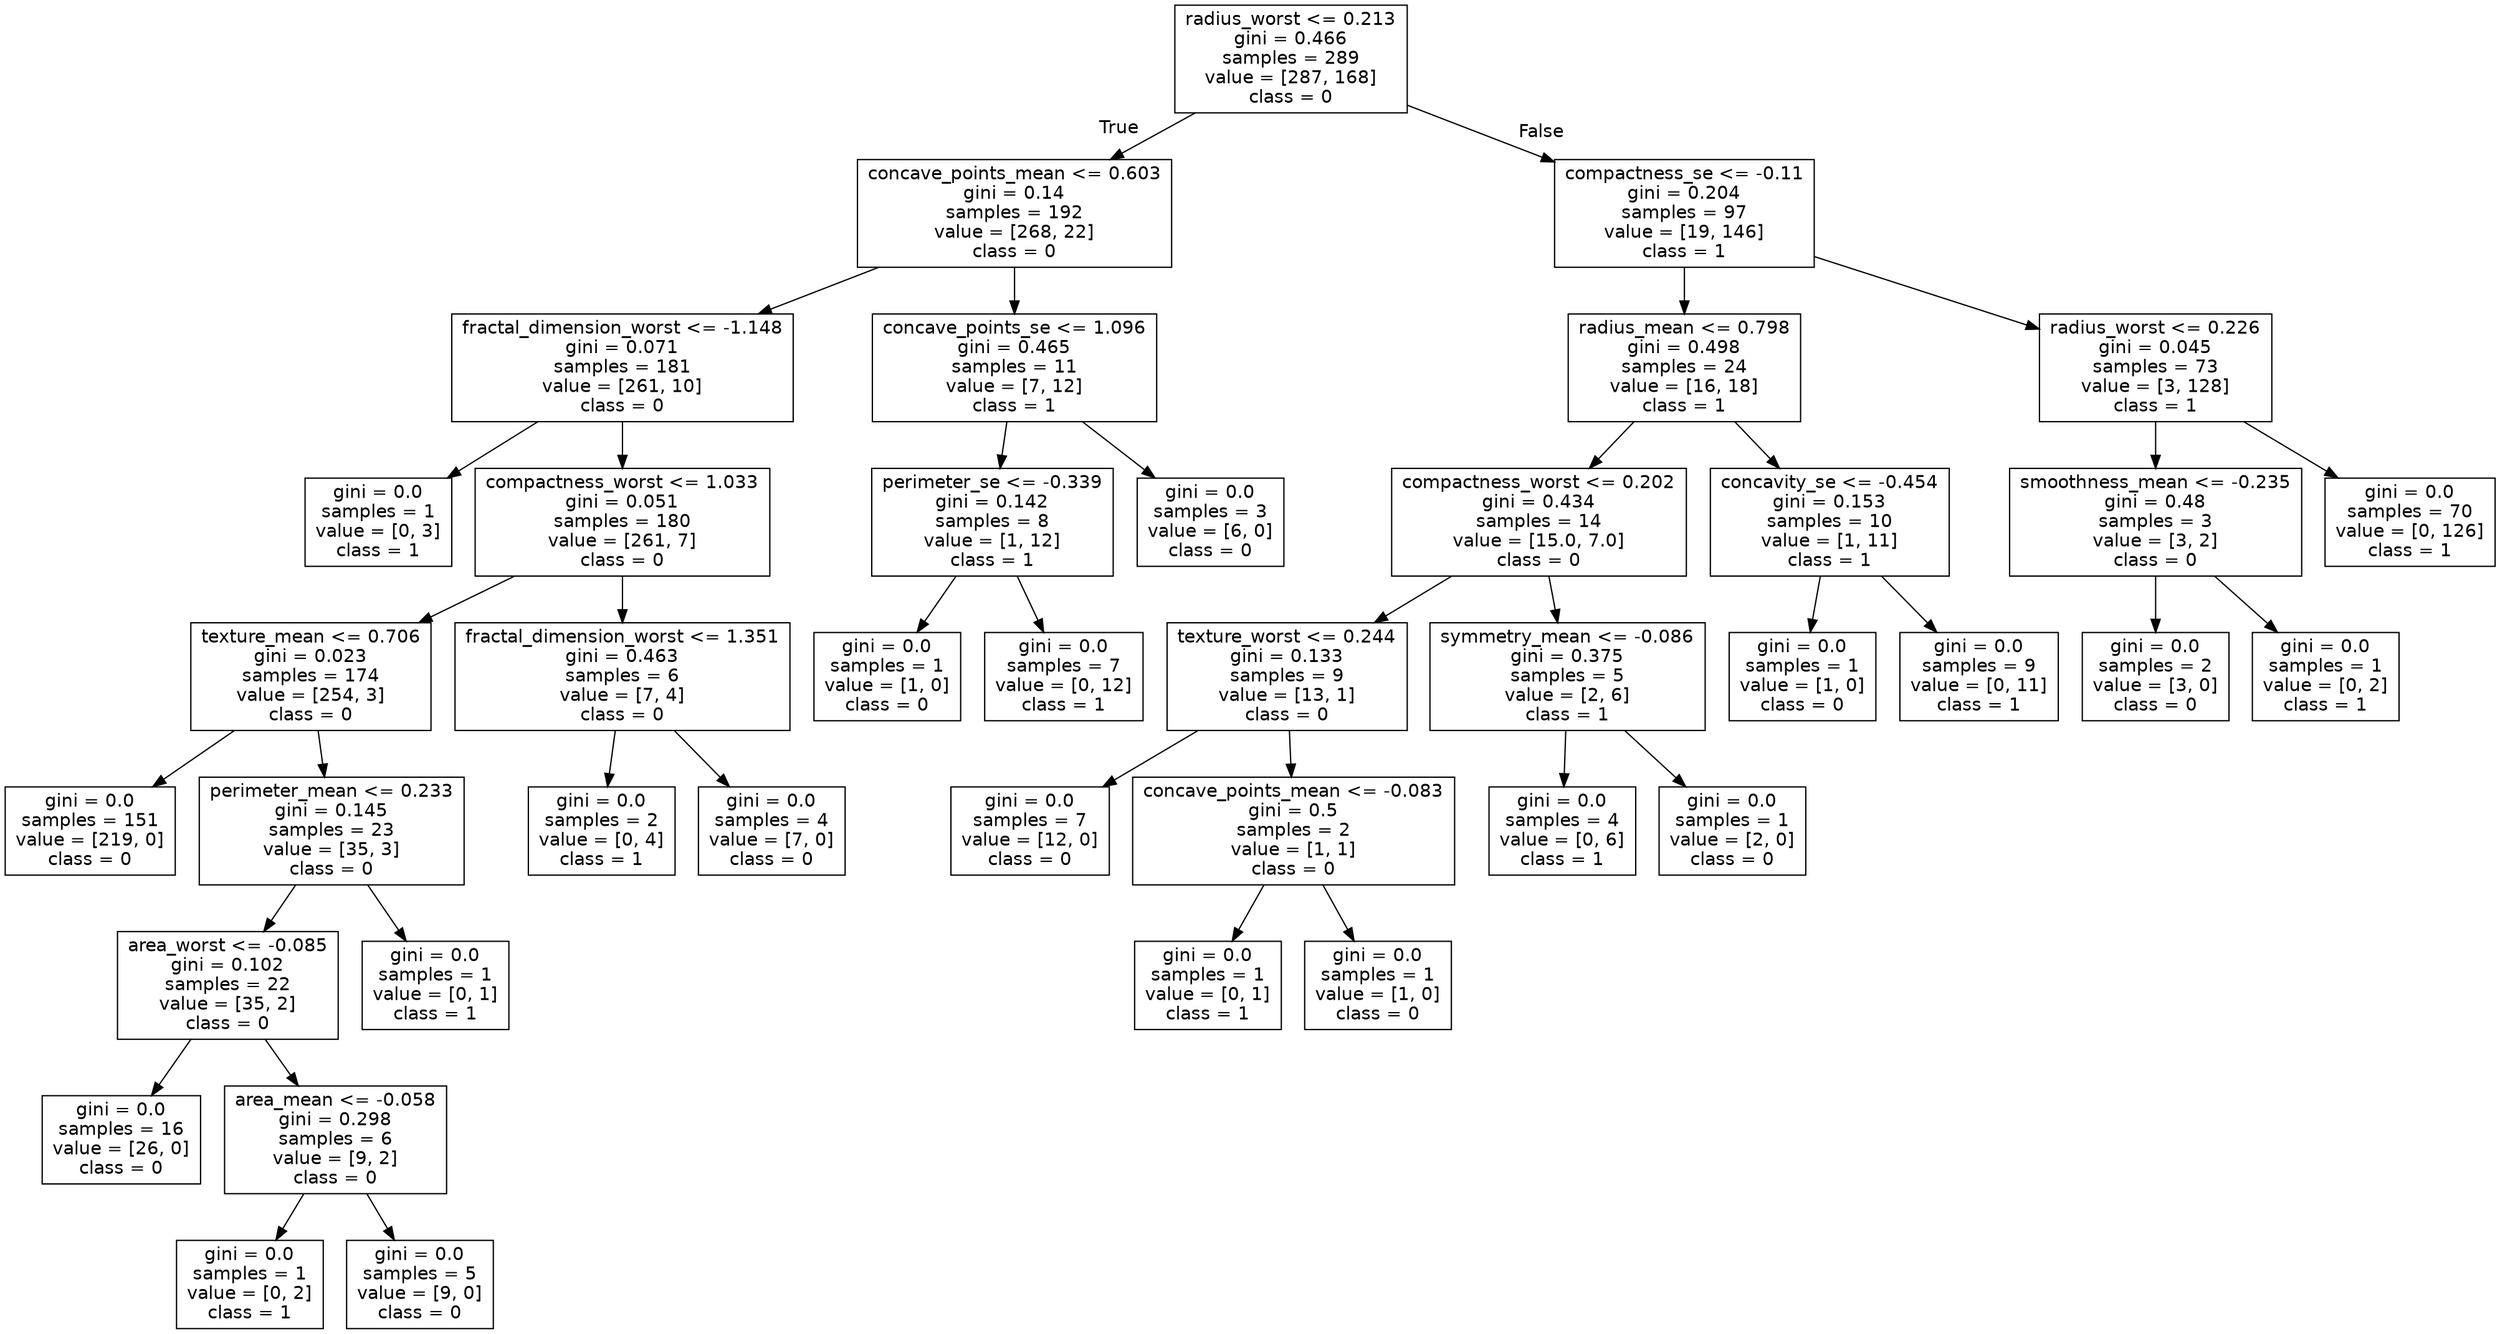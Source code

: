 digraph Tree {
node [shape=box, fontname="helvetica"] ;
edge [fontname="helvetica"] ;
0 [label="radius_worst <= 0.213\ngini = 0.466\nsamples = 289\nvalue = [287, 168]\nclass = 0"] ;
1 [label="concave_points_mean <= 0.603\ngini = 0.14\nsamples = 192\nvalue = [268, 22]\nclass = 0"] ;
0 -> 1 [labeldistance=2.5, labelangle=45, headlabel="True"] ;
2 [label="fractal_dimension_worst <= -1.148\ngini = 0.071\nsamples = 181\nvalue = [261, 10]\nclass = 0"] ;
1 -> 2 ;
3 [label="gini = 0.0\nsamples = 1\nvalue = [0, 3]\nclass = 1"] ;
2 -> 3 ;
4 [label="compactness_worst <= 1.033\ngini = 0.051\nsamples = 180\nvalue = [261, 7]\nclass = 0"] ;
2 -> 4 ;
5 [label="texture_mean <= 0.706\ngini = 0.023\nsamples = 174\nvalue = [254, 3]\nclass = 0"] ;
4 -> 5 ;
6 [label="gini = 0.0\nsamples = 151\nvalue = [219, 0]\nclass = 0"] ;
5 -> 6 ;
7 [label="perimeter_mean <= 0.233\ngini = 0.145\nsamples = 23\nvalue = [35, 3]\nclass = 0"] ;
5 -> 7 ;
8 [label="area_worst <= -0.085\ngini = 0.102\nsamples = 22\nvalue = [35, 2]\nclass = 0"] ;
7 -> 8 ;
9 [label="gini = 0.0\nsamples = 16\nvalue = [26, 0]\nclass = 0"] ;
8 -> 9 ;
10 [label="area_mean <= -0.058\ngini = 0.298\nsamples = 6\nvalue = [9, 2]\nclass = 0"] ;
8 -> 10 ;
11 [label="gini = 0.0\nsamples = 1\nvalue = [0, 2]\nclass = 1"] ;
10 -> 11 ;
12 [label="gini = 0.0\nsamples = 5\nvalue = [9, 0]\nclass = 0"] ;
10 -> 12 ;
13 [label="gini = 0.0\nsamples = 1\nvalue = [0, 1]\nclass = 1"] ;
7 -> 13 ;
14 [label="fractal_dimension_worst <= 1.351\ngini = 0.463\nsamples = 6\nvalue = [7, 4]\nclass = 0"] ;
4 -> 14 ;
15 [label="gini = 0.0\nsamples = 2\nvalue = [0, 4]\nclass = 1"] ;
14 -> 15 ;
16 [label="gini = 0.0\nsamples = 4\nvalue = [7, 0]\nclass = 0"] ;
14 -> 16 ;
17 [label="concave_points_se <= 1.096\ngini = 0.465\nsamples = 11\nvalue = [7, 12]\nclass = 1"] ;
1 -> 17 ;
18 [label="perimeter_se <= -0.339\ngini = 0.142\nsamples = 8\nvalue = [1, 12]\nclass = 1"] ;
17 -> 18 ;
19 [label="gini = 0.0\nsamples = 1\nvalue = [1, 0]\nclass = 0"] ;
18 -> 19 ;
20 [label="gini = 0.0\nsamples = 7\nvalue = [0, 12]\nclass = 1"] ;
18 -> 20 ;
21 [label="gini = 0.0\nsamples = 3\nvalue = [6, 0]\nclass = 0"] ;
17 -> 21 ;
22 [label="compactness_se <= -0.11\ngini = 0.204\nsamples = 97\nvalue = [19, 146]\nclass = 1"] ;
0 -> 22 [labeldistance=2.5, labelangle=-45, headlabel="False"] ;
23 [label="radius_mean <= 0.798\ngini = 0.498\nsamples = 24\nvalue = [16, 18]\nclass = 1"] ;
22 -> 23 ;
24 [label="compactness_worst <= 0.202\ngini = 0.434\nsamples = 14\nvalue = [15.0, 7.0]\nclass = 0"] ;
23 -> 24 ;
25 [label="texture_worst <= 0.244\ngini = 0.133\nsamples = 9\nvalue = [13, 1]\nclass = 0"] ;
24 -> 25 ;
26 [label="gini = 0.0\nsamples = 7\nvalue = [12, 0]\nclass = 0"] ;
25 -> 26 ;
27 [label="concave_points_mean <= -0.083\ngini = 0.5\nsamples = 2\nvalue = [1, 1]\nclass = 0"] ;
25 -> 27 ;
28 [label="gini = 0.0\nsamples = 1\nvalue = [0, 1]\nclass = 1"] ;
27 -> 28 ;
29 [label="gini = 0.0\nsamples = 1\nvalue = [1, 0]\nclass = 0"] ;
27 -> 29 ;
30 [label="symmetry_mean <= -0.086\ngini = 0.375\nsamples = 5\nvalue = [2, 6]\nclass = 1"] ;
24 -> 30 ;
31 [label="gini = 0.0\nsamples = 4\nvalue = [0, 6]\nclass = 1"] ;
30 -> 31 ;
32 [label="gini = 0.0\nsamples = 1\nvalue = [2, 0]\nclass = 0"] ;
30 -> 32 ;
33 [label="concavity_se <= -0.454\ngini = 0.153\nsamples = 10\nvalue = [1, 11]\nclass = 1"] ;
23 -> 33 ;
34 [label="gini = 0.0\nsamples = 1\nvalue = [1, 0]\nclass = 0"] ;
33 -> 34 ;
35 [label="gini = 0.0\nsamples = 9\nvalue = [0, 11]\nclass = 1"] ;
33 -> 35 ;
36 [label="radius_worst <= 0.226\ngini = 0.045\nsamples = 73\nvalue = [3, 128]\nclass = 1"] ;
22 -> 36 ;
37 [label="smoothness_mean <= -0.235\ngini = 0.48\nsamples = 3\nvalue = [3, 2]\nclass = 0"] ;
36 -> 37 ;
38 [label="gini = 0.0\nsamples = 2\nvalue = [3, 0]\nclass = 0"] ;
37 -> 38 ;
39 [label="gini = 0.0\nsamples = 1\nvalue = [0, 2]\nclass = 1"] ;
37 -> 39 ;
40 [label="gini = 0.0\nsamples = 70\nvalue = [0, 126]\nclass = 1"] ;
36 -> 40 ;
}